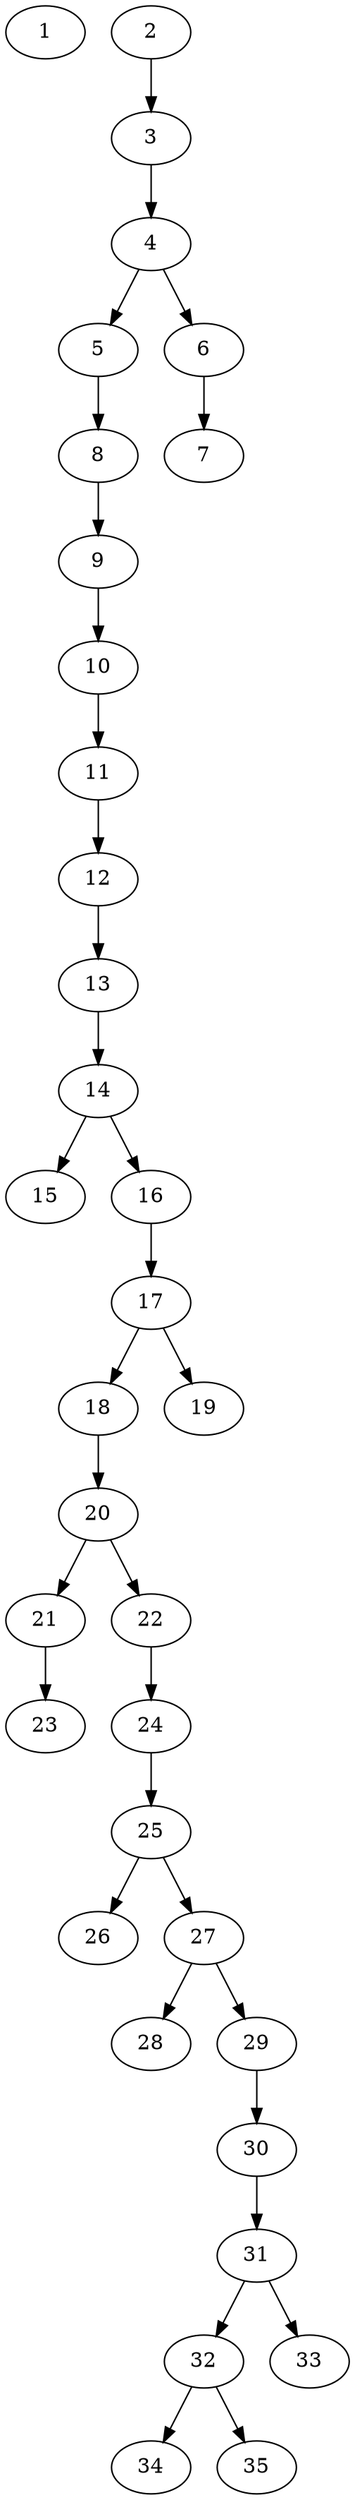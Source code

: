// DAG automatically generated by daggen at Thu Oct  3 14:05:37 2019
// ./daggen --dot -n 35 --ccr 0.4 --fat 0.3 --regular 0.7 --density 0.5 --mindata 5242880 --maxdata 52428800 
digraph G {
  1 [size="115589120", alpha="0.09", expect_size="46235648"] 
  2 [size="69614080", alpha="0.08", expect_size="27845632"] 
  2 -> 3 [size ="27845632"]
  3 [size="99089920", alpha="0.18", expect_size="39635968"] 
  3 -> 4 [size ="39635968"]
  4 [size="123584000", alpha="0.14", expect_size="49433600"] 
  4 -> 5 [size ="49433600"]
  4 -> 6 [size ="49433600"]
  5 [size="51650560", alpha="0.04", expect_size="20660224"] 
  5 -> 8 [size ="20660224"]
  6 [size="86466560", alpha="0.11", expect_size="34586624"] 
  6 -> 7 [size ="34586624"]
  7 [size="68848640", alpha="0.09", expect_size="27539456"] 
  8 [size="115417600", alpha="0.03", expect_size="46167040"] 
  8 -> 9 [size ="46167040"]
  9 [size="21885440", alpha="0.01", expect_size="8754176"] 
  9 -> 10 [size ="8754176"]
  10 [size="37680640", alpha="0.19", expect_size="15072256"] 
  10 -> 11 [size ="15072256"]
  11 [size="121981440", alpha="0.04", expect_size="48792576"] 
  11 -> 12 [size ="48792576"]
  12 [size="59031040", alpha="0.16", expect_size="23612416"] 
  12 -> 13 [size ="23612416"]
  13 [size="106731520", alpha="0.07", expect_size="42692608"] 
  13 -> 14 [size ="42692608"]
  14 [size="92349440", alpha="0.15", expect_size="36939776"] 
  14 -> 15 [size ="36939776"]
  14 -> 16 [size ="36939776"]
  15 [size="58711040", alpha="0.05", expect_size="23484416"] 
  16 [size="79639040", alpha="0.04", expect_size="31855616"] 
  16 -> 17 [size ="31855616"]
  17 [size="27548160", alpha="0.06", expect_size="11019264"] 
  17 -> 18 [size ="11019264"]
  17 -> 19 [size ="11019264"]
  18 [size="82355200", alpha="0.06", expect_size="32942080"] 
  18 -> 20 [size ="32942080"]
  19 [size="99991040", alpha="0.17", expect_size="39996416"] 
  20 [size="108638720", alpha="0.13", expect_size="43455488"] 
  20 -> 21 [size ="43455488"]
  20 -> 22 [size ="43455488"]
  21 [size="104857600", alpha="0.06", expect_size="41943040"] 
  21 -> 23 [size ="41943040"]
  22 [size="126277120", alpha="0.09", expect_size="50510848"] 
  22 -> 24 [size ="50510848"]
  23 [size="103887360", alpha="0.06", expect_size="41554944"] 
  24 [size="24286720", alpha="0.02", expect_size="9714688"] 
  24 -> 25 [size ="9714688"]
  25 [size="111961600", alpha="0.05", expect_size="44784640"] 
  25 -> 26 [size ="44784640"]
  25 -> 27 [size ="44784640"]
  26 [size="23188480", alpha="0.20", expect_size="9275392"] 
  27 [size="46315520", alpha="0.04", expect_size="18526208"] 
  27 -> 28 [size ="18526208"]
  27 -> 29 [size ="18526208"]
  28 [size="83486720", alpha="0.06", expect_size="33394688"] 
  29 [size="115996160", alpha="0.09", expect_size="46398464"] 
  29 -> 30 [size ="46398464"]
  30 [size="100037120", alpha="0.17", expect_size="40014848"] 
  30 -> 31 [size ="40014848"]
  31 [size="59069440", alpha="0.03", expect_size="23627776"] 
  31 -> 32 [size ="23627776"]
  31 -> 33 [size ="23627776"]
  32 [size="95572480", alpha="0.16", expect_size="38228992"] 
  32 -> 34 [size ="38228992"]
  32 -> 35 [size ="38228992"]
  33 [size="30128640", alpha="0.06", expect_size="12051456"] 
  34 [size="66685440", alpha="0.09", expect_size="26674176"] 
  35 [size="79792640", alpha="0.20", expect_size="31917056"] 
}
